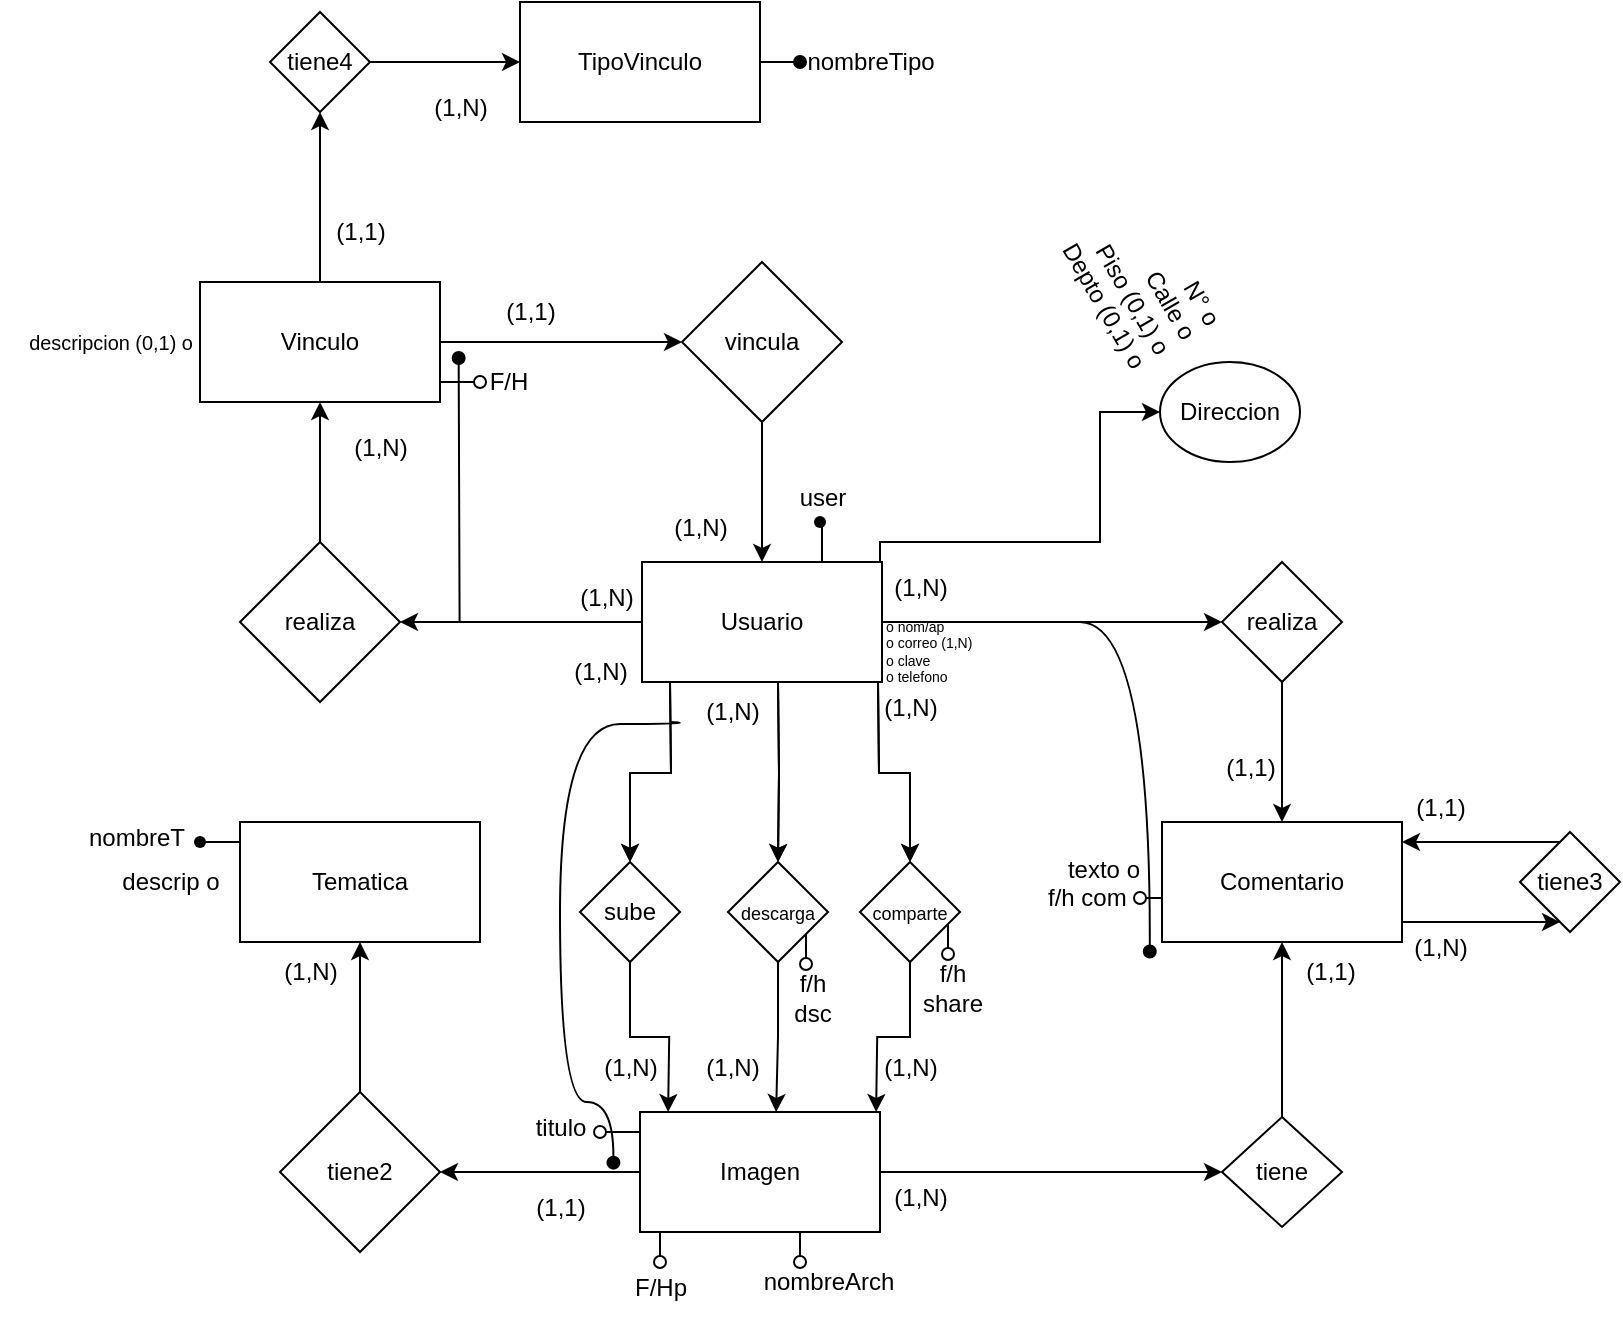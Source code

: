 <mxfile version="24.7.17">
  <diagram name="Página-1" id="9ZottxFkVf4k_-NcHgbM">
    <mxGraphModel dx="352" dy="213" grid="1" gridSize="10" guides="1" tooltips="1" connect="1" arrows="1" fold="1" page="1" pageScale="1" pageWidth="827" pageHeight="1169" math="0" shadow="0">
      <root>
        <mxCell id="0" />
        <mxCell id="1" parent="0" />
        <mxCell id="UIj2MaULoUiLmwatY3r4-3" value="" style="edgeStyle=orthogonalEdgeStyle;rounded=0;orthogonalLoop=1;jettySize=auto;html=1;" edge="1" parent="1" target="UIj2MaULoUiLmwatY3r4-2">
          <mxGeometry relative="1" as="geometry">
            <mxPoint x="335" y="380" as="sourcePoint" />
          </mxGeometry>
        </mxCell>
        <mxCell id="UIj2MaULoUiLmwatY3r4-7" value="" style="edgeStyle=orthogonalEdgeStyle;rounded=0;orthogonalLoop=1;jettySize=auto;html=1;" edge="1" parent="1" target="UIj2MaULoUiLmwatY3r4-2">
          <mxGeometry relative="1" as="geometry">
            <mxPoint x="335" y="380" as="sourcePoint" />
          </mxGeometry>
        </mxCell>
        <mxCell id="UIj2MaULoUiLmwatY3r4-9" value="" style="edgeStyle=orthogonalEdgeStyle;rounded=0;orthogonalLoop=1;jettySize=auto;html=1;" edge="1" parent="1" source="UIj2MaULoUiLmwatY3r4-1" target="UIj2MaULoUiLmwatY3r4-8">
          <mxGeometry relative="1" as="geometry" />
        </mxCell>
        <mxCell id="UIj2MaULoUiLmwatY3r4-16" value="" style="edgeStyle=orthogonalEdgeStyle;rounded=0;orthogonalLoop=1;jettySize=auto;html=1;" edge="1" parent="1" source="UIj2MaULoUiLmwatY3r4-1" target="UIj2MaULoUiLmwatY3r4-15">
          <mxGeometry relative="1" as="geometry" />
        </mxCell>
        <mxCell id="UIj2MaULoUiLmwatY3r4-57" style="edgeStyle=orthogonalEdgeStyle;rounded=0;orthogonalLoop=1;jettySize=auto;html=1;" edge="1" parent="1" source="UIj2MaULoUiLmwatY3r4-1" target="UIj2MaULoUiLmwatY3r4-55">
          <mxGeometry relative="1" as="geometry">
            <Array as="points">
              <mxPoint x="440" y="310" />
              <mxPoint x="550" y="310" />
              <mxPoint x="550" y="245" />
            </Array>
          </mxGeometry>
        </mxCell>
        <mxCell id="UIj2MaULoUiLmwatY3r4-74" style="edgeStyle=orthogonalEdgeStyle;rounded=0;orthogonalLoop=1;jettySize=auto;html=1;endArrow=oval;endFill=1;" edge="1" parent="1" source="UIj2MaULoUiLmwatY3r4-1">
          <mxGeometry relative="1" as="geometry">
            <mxPoint x="229.333" y="218" as="targetPoint" />
          </mxGeometry>
        </mxCell>
        <mxCell id="UIj2MaULoUiLmwatY3r4-1" value="Usuario" style="rounded=0;whiteSpace=wrap;html=1;" vertex="1" parent="1">
          <mxGeometry x="321" y="320" width="120" height="60" as="geometry" />
        </mxCell>
        <mxCell id="UIj2MaULoUiLmwatY3r4-5" value="" style="edgeStyle=orthogonalEdgeStyle;rounded=0;orthogonalLoop=1;jettySize=auto;html=1;" edge="1" parent="1" source="UIj2MaULoUiLmwatY3r4-2">
          <mxGeometry relative="1" as="geometry">
            <mxPoint x="334.059" y="595" as="targetPoint" />
          </mxGeometry>
        </mxCell>
        <mxCell id="UIj2MaULoUiLmwatY3r4-2" value="sube" style="rhombus;whiteSpace=wrap;html=1;rounded=0;" vertex="1" parent="1">
          <mxGeometry x="290" y="470" width="50" height="50" as="geometry" />
        </mxCell>
        <mxCell id="UIj2MaULoUiLmwatY3r4-13" value="" style="edgeStyle=orthogonalEdgeStyle;rounded=0;orthogonalLoop=1;jettySize=auto;html=1;" edge="1" parent="1" source="UIj2MaULoUiLmwatY3r4-4" target="UIj2MaULoUiLmwatY3r4-12">
          <mxGeometry relative="1" as="geometry" />
        </mxCell>
        <mxCell id="UIj2MaULoUiLmwatY3r4-23" value="" style="edgeStyle=orthogonalEdgeStyle;rounded=0;orthogonalLoop=1;jettySize=auto;html=1;" edge="1" parent="1" source="UIj2MaULoUiLmwatY3r4-4" target="UIj2MaULoUiLmwatY3r4-22">
          <mxGeometry relative="1" as="geometry" />
        </mxCell>
        <mxCell id="UIj2MaULoUiLmwatY3r4-75" style="edgeStyle=orthogonalEdgeStyle;rounded=0;orthogonalLoop=1;jettySize=auto;html=1;endArrow=oval;endFill=0;" edge="1" parent="1">
          <mxGeometry relative="1" as="geometry">
            <mxPoint x="330" y="670" as="targetPoint" />
            <mxPoint x="330" y="655" as="sourcePoint" />
            <Array as="points">
              <mxPoint x="330" y="670" />
            </Array>
          </mxGeometry>
        </mxCell>
        <mxCell id="UIj2MaULoUiLmwatY3r4-4" value="Imagen" style="whiteSpace=wrap;html=1;rounded=0;" vertex="1" parent="1">
          <mxGeometry x="320" y="595" width="120" height="60" as="geometry" />
        </mxCell>
        <mxCell id="UIj2MaULoUiLmwatY3r4-11" value="" style="edgeStyle=orthogonalEdgeStyle;rounded=0;orthogonalLoop=1;jettySize=auto;html=1;" edge="1" parent="1" source="UIj2MaULoUiLmwatY3r4-8" target="UIj2MaULoUiLmwatY3r4-10">
          <mxGeometry relative="1" as="geometry" />
        </mxCell>
        <mxCell id="UIj2MaULoUiLmwatY3r4-8" value="realiza" style="rhombus;whiteSpace=wrap;html=1;rounded=0;" vertex="1" parent="1">
          <mxGeometry x="611" y="320" width="60" height="60" as="geometry" />
        </mxCell>
        <mxCell id="UIj2MaULoUiLmwatY3r4-35" value="" style="edgeStyle=orthogonalEdgeStyle;rounded=0;orthogonalLoop=1;jettySize=auto;html=1;" edge="1" parent="1" source="UIj2MaULoUiLmwatY3r4-10" target="UIj2MaULoUiLmwatY3r4-34">
          <mxGeometry relative="1" as="geometry">
            <Array as="points">
              <mxPoint x="730" y="500" />
              <mxPoint x="730" y="500" />
            </Array>
          </mxGeometry>
        </mxCell>
        <mxCell id="UIj2MaULoUiLmwatY3r4-10" value="Comentario" style="whiteSpace=wrap;html=1;rounded=0;" vertex="1" parent="1">
          <mxGeometry x="581" y="450" width="120" height="60" as="geometry" />
        </mxCell>
        <mxCell id="UIj2MaULoUiLmwatY3r4-14" style="edgeStyle=orthogonalEdgeStyle;rounded=0;orthogonalLoop=1;jettySize=auto;html=1;" edge="1" parent="1" source="UIj2MaULoUiLmwatY3r4-12" target="UIj2MaULoUiLmwatY3r4-10">
          <mxGeometry relative="1" as="geometry" />
        </mxCell>
        <mxCell id="UIj2MaULoUiLmwatY3r4-12" value="tiene" style="rhombus;whiteSpace=wrap;html=1;rounded=0;" vertex="1" parent="1">
          <mxGeometry x="611" y="597.5" width="60" height="55" as="geometry" />
        </mxCell>
        <mxCell id="UIj2MaULoUiLmwatY3r4-18" value="" style="edgeStyle=orthogonalEdgeStyle;rounded=0;orthogonalLoop=1;jettySize=auto;html=1;" edge="1" parent="1" source="UIj2MaULoUiLmwatY3r4-15" target="UIj2MaULoUiLmwatY3r4-17">
          <mxGeometry relative="1" as="geometry" />
        </mxCell>
        <mxCell id="UIj2MaULoUiLmwatY3r4-15" value="realiza" style="rhombus;whiteSpace=wrap;html=1;rounded=0;" vertex="1" parent="1">
          <mxGeometry x="120" y="310" width="80" height="80" as="geometry" />
        </mxCell>
        <mxCell id="UIj2MaULoUiLmwatY3r4-20" value="" style="edgeStyle=orthogonalEdgeStyle;rounded=0;orthogonalLoop=1;jettySize=auto;html=1;" edge="1" parent="1" source="UIj2MaULoUiLmwatY3r4-17" target="UIj2MaULoUiLmwatY3r4-19">
          <mxGeometry relative="1" as="geometry" />
        </mxCell>
        <mxCell id="UIj2MaULoUiLmwatY3r4-63" value="" style="edgeStyle=orthogonalEdgeStyle;rounded=0;orthogonalLoop=1;jettySize=auto;html=1;" edge="1" parent="1" source="UIj2MaULoUiLmwatY3r4-17" target="UIj2MaULoUiLmwatY3r4-62">
          <mxGeometry relative="1" as="geometry" />
        </mxCell>
        <mxCell id="UIj2MaULoUiLmwatY3r4-17" value="Vinculo" style="whiteSpace=wrap;html=1;rounded=0;" vertex="1" parent="1">
          <mxGeometry x="100" y="180" width="120" height="60" as="geometry" />
        </mxCell>
        <mxCell id="UIj2MaULoUiLmwatY3r4-21" style="edgeStyle=orthogonalEdgeStyle;rounded=0;orthogonalLoop=1;jettySize=auto;html=1;" edge="1" parent="1" source="UIj2MaULoUiLmwatY3r4-19" target="UIj2MaULoUiLmwatY3r4-1">
          <mxGeometry relative="1" as="geometry" />
        </mxCell>
        <mxCell id="UIj2MaULoUiLmwatY3r4-19" value="vincula" style="rhombus;whiteSpace=wrap;html=1;rounded=0;" vertex="1" parent="1">
          <mxGeometry x="341" y="170" width="80" height="80" as="geometry" />
        </mxCell>
        <mxCell id="UIj2MaULoUiLmwatY3r4-25" value="" style="edgeStyle=orthogonalEdgeStyle;rounded=0;orthogonalLoop=1;jettySize=auto;html=1;" edge="1" parent="1" source="UIj2MaULoUiLmwatY3r4-22" target="UIj2MaULoUiLmwatY3r4-24">
          <mxGeometry relative="1" as="geometry" />
        </mxCell>
        <mxCell id="UIj2MaULoUiLmwatY3r4-22" value="tiene2" style="rhombus;whiteSpace=wrap;html=1;rounded=0;" vertex="1" parent="1">
          <mxGeometry x="140" y="585" width="80" height="80" as="geometry" />
        </mxCell>
        <mxCell id="UIj2MaULoUiLmwatY3r4-24" value="Tematica" style="whiteSpace=wrap;html=1;rounded=0;" vertex="1" parent="1">
          <mxGeometry x="120" y="450" width="120" height="60" as="geometry" />
        </mxCell>
        <mxCell id="UIj2MaULoUiLmwatY3r4-26" value="" style="edgeStyle=orthogonalEdgeStyle;rounded=0;orthogonalLoop=1;jettySize=auto;html=1;" edge="1" parent="1" target="UIj2MaULoUiLmwatY3r4-29">
          <mxGeometry relative="1" as="geometry">
            <mxPoint x="389" y="380" as="sourcePoint" />
          </mxGeometry>
        </mxCell>
        <mxCell id="UIj2MaULoUiLmwatY3r4-27" value="" style="edgeStyle=orthogonalEdgeStyle;rounded=0;orthogonalLoop=1;jettySize=auto;html=1;" edge="1" parent="1" target="UIj2MaULoUiLmwatY3r4-29">
          <mxGeometry relative="1" as="geometry">
            <mxPoint x="389" y="380" as="sourcePoint" />
          </mxGeometry>
        </mxCell>
        <mxCell id="UIj2MaULoUiLmwatY3r4-28" value="" style="edgeStyle=orthogonalEdgeStyle;rounded=0;orthogonalLoop=1;jettySize=auto;html=1;" edge="1" parent="1" source="UIj2MaULoUiLmwatY3r4-29">
          <mxGeometry relative="1" as="geometry">
            <mxPoint x="388.059" y="595" as="targetPoint" />
          </mxGeometry>
        </mxCell>
        <mxCell id="UIj2MaULoUiLmwatY3r4-29" value="&lt;font style=&quot;font-size: 9px;&quot;&gt;descarga&lt;/font&gt;" style="rhombus;whiteSpace=wrap;html=1;rounded=0;" vertex="1" parent="1">
          <mxGeometry x="364" y="470" width="50" height="50" as="geometry" />
        </mxCell>
        <mxCell id="UIj2MaULoUiLmwatY3r4-30" value="" style="edgeStyle=orthogonalEdgeStyle;rounded=0;orthogonalLoop=1;jettySize=auto;html=1;" edge="1" parent="1" target="UIj2MaULoUiLmwatY3r4-33">
          <mxGeometry relative="1" as="geometry">
            <mxPoint x="439" y="380" as="sourcePoint" />
          </mxGeometry>
        </mxCell>
        <mxCell id="UIj2MaULoUiLmwatY3r4-31" value="" style="edgeStyle=orthogonalEdgeStyle;rounded=0;orthogonalLoop=1;jettySize=auto;html=1;" edge="1" parent="1" target="UIj2MaULoUiLmwatY3r4-33">
          <mxGeometry relative="1" as="geometry">
            <mxPoint x="439" y="380" as="sourcePoint" />
          </mxGeometry>
        </mxCell>
        <mxCell id="UIj2MaULoUiLmwatY3r4-32" value="" style="edgeStyle=orthogonalEdgeStyle;rounded=0;orthogonalLoop=1;jettySize=auto;html=1;" edge="1" parent="1" source="UIj2MaULoUiLmwatY3r4-33">
          <mxGeometry relative="1" as="geometry">
            <mxPoint x="438.059" y="595" as="targetPoint" />
          </mxGeometry>
        </mxCell>
        <mxCell id="UIj2MaULoUiLmwatY3r4-33" value="&lt;font style=&quot;font-size: 9px;&quot;&gt;comparte&lt;/font&gt;" style="rhombus;whiteSpace=wrap;html=1;rounded=0;" vertex="1" parent="1">
          <mxGeometry x="430" y="470" width="50" height="50" as="geometry" />
        </mxCell>
        <mxCell id="UIj2MaULoUiLmwatY3r4-34" value="tiene3" style="rhombus;whiteSpace=wrap;html=1;rounded=0;" vertex="1" parent="1">
          <mxGeometry x="760" y="455" width="50" height="50" as="geometry" />
        </mxCell>
        <mxCell id="UIj2MaULoUiLmwatY3r4-36" value="" style="edgeStyle=orthogonalEdgeStyle;rounded=0;orthogonalLoop=1;jettySize=auto;html=1;endArrow=none;endFill=0;startArrow=classic;startFill=1;" edge="1" parent="1">
          <mxGeometry relative="1" as="geometry">
            <mxPoint x="701" y="460" as="sourcePoint" />
            <mxPoint x="780" y="460" as="targetPoint" />
            <Array as="points">
              <mxPoint x="730" y="460" />
              <mxPoint x="730" y="460" />
            </Array>
          </mxGeometry>
        </mxCell>
        <mxCell id="UIj2MaULoUiLmwatY3r4-37" value="(1,N)" style="text;html=1;align=center;verticalAlign=middle;resizable=0;points=[];autosize=1;strokeColor=none;fillColor=none;" vertex="1" parent="1">
          <mxGeometry x="278" y="323" width="50" height="30" as="geometry" />
        </mxCell>
        <mxCell id="UIj2MaULoUiLmwatY3r4-38" value="(1,N)" style="text;html=1;align=center;verticalAlign=middle;resizable=0;points=[];autosize=1;strokeColor=none;fillColor=none;" vertex="1" parent="1">
          <mxGeometry x="165" y="248" width="50" height="30" as="geometry" />
        </mxCell>
        <mxCell id="UIj2MaULoUiLmwatY3r4-39" value="(1,1)" style="text;html=1;align=center;verticalAlign=middle;resizable=0;points=[];autosize=1;strokeColor=none;fillColor=none;" vertex="1" parent="1">
          <mxGeometry x="240" y="180" width="50" height="30" as="geometry" />
        </mxCell>
        <mxCell id="UIj2MaULoUiLmwatY3r4-40" value="(1,N)" style="text;html=1;align=center;verticalAlign=middle;resizable=0;points=[];autosize=1;strokeColor=none;fillColor=none;" vertex="1" parent="1">
          <mxGeometry x="325" y="288" width="50" height="30" as="geometry" />
        </mxCell>
        <mxCell id="UIj2MaULoUiLmwatY3r4-95" style="edgeStyle=orthogonalEdgeStyle;rounded=0;orthogonalLoop=1;jettySize=auto;html=1;curved=1;endArrow=oval;endFill=1;" edge="1" parent="1">
          <mxGeometry relative="1" as="geometry">
            <mxPoint x="306.714" y="620.333" as="targetPoint" />
            <mxPoint x="335" y="400" as="sourcePoint" />
            <Array as="points">
              <mxPoint x="340" y="400" />
              <mxPoint x="280" y="401" />
              <mxPoint x="280" y="590" />
              <mxPoint x="307" y="590" />
            </Array>
          </mxGeometry>
        </mxCell>
        <mxCell id="UIj2MaULoUiLmwatY3r4-41" value="(1,N)" style="text;html=1;align=center;verticalAlign=middle;resizable=0;points=[];autosize=1;strokeColor=none;fillColor=none;" vertex="1" parent="1">
          <mxGeometry x="275" y="360" width="50" height="30" as="geometry" />
        </mxCell>
        <mxCell id="UIj2MaULoUiLmwatY3r4-42" value="(1,N)" style="text;html=1;align=center;verticalAlign=middle;resizable=0;points=[];autosize=1;strokeColor=none;fillColor=none;" vertex="1" parent="1">
          <mxGeometry x="341" y="380" width="50" height="30" as="geometry" />
        </mxCell>
        <mxCell id="UIj2MaULoUiLmwatY3r4-43" value="(1,N)" style="text;html=1;align=center;verticalAlign=middle;resizable=0;points=[];autosize=1;strokeColor=none;fillColor=none;" vertex="1" parent="1">
          <mxGeometry x="430" y="378" width="50" height="30" as="geometry" />
        </mxCell>
        <mxCell id="UIj2MaULoUiLmwatY3r4-44" value="(1,N)" style="text;html=1;align=center;verticalAlign=middle;resizable=0;points=[];autosize=1;strokeColor=none;fillColor=none;" vertex="1" parent="1">
          <mxGeometry x="290" y="558" width="50" height="30" as="geometry" />
        </mxCell>
        <mxCell id="UIj2MaULoUiLmwatY3r4-45" value="(1,N)" style="text;html=1;align=center;verticalAlign=middle;resizable=0;points=[];autosize=1;strokeColor=none;fillColor=none;" vertex="1" parent="1">
          <mxGeometry x="341" y="558" width="50" height="30" as="geometry" />
        </mxCell>
        <mxCell id="UIj2MaULoUiLmwatY3r4-46" value="(1,N)" style="text;html=1;align=center;verticalAlign=middle;resizable=0;points=[];autosize=1;strokeColor=none;fillColor=none;" vertex="1" parent="1">
          <mxGeometry x="430" y="558" width="50" height="30" as="geometry" />
        </mxCell>
        <mxCell id="UIj2MaULoUiLmwatY3r4-47" value="(1,N)" style="text;html=1;align=center;verticalAlign=middle;resizable=0;points=[];autosize=1;strokeColor=none;fillColor=none;" vertex="1" parent="1">
          <mxGeometry x="435" y="318" width="50" height="30" as="geometry" />
        </mxCell>
        <mxCell id="UIj2MaULoUiLmwatY3r4-48" value="(1,1)" style="text;html=1;align=center;verticalAlign=middle;resizable=0;points=[];autosize=1;strokeColor=none;fillColor=none;" vertex="1" parent="1">
          <mxGeometry x="600" y="408" width="50" height="30" as="geometry" />
        </mxCell>
        <mxCell id="UIj2MaULoUiLmwatY3r4-49" value="(1,N)" style="text;html=1;align=center;verticalAlign=middle;resizable=0;points=[];autosize=1;strokeColor=none;fillColor=none;" vertex="1" parent="1">
          <mxGeometry x="695" y="498" width="50" height="30" as="geometry" />
        </mxCell>
        <mxCell id="UIj2MaULoUiLmwatY3r4-50" value="(1,1)" style="text;html=1;align=center;verticalAlign=middle;resizable=0;points=[];autosize=1;strokeColor=none;fillColor=none;" vertex="1" parent="1">
          <mxGeometry x="695" y="428" width="50" height="30" as="geometry" />
        </mxCell>
        <mxCell id="UIj2MaULoUiLmwatY3r4-51" value="(1,N)" style="text;html=1;align=center;verticalAlign=middle;resizable=0;points=[];autosize=1;strokeColor=none;fillColor=none;" vertex="1" parent="1">
          <mxGeometry x="435" y="622.5" width="50" height="30" as="geometry" />
        </mxCell>
        <mxCell id="UIj2MaULoUiLmwatY3r4-52" value="(1,1)" style="text;html=1;align=center;verticalAlign=middle;resizable=0;points=[];autosize=1;strokeColor=none;fillColor=none;" vertex="1" parent="1">
          <mxGeometry x="640" y="510" width="50" height="30" as="geometry" />
        </mxCell>
        <mxCell id="UIj2MaULoUiLmwatY3r4-53" value="(1,1)" style="text;html=1;align=center;verticalAlign=middle;resizable=0;points=[];autosize=1;strokeColor=none;fillColor=none;" vertex="1" parent="1">
          <mxGeometry x="255" y="628" width="50" height="30" as="geometry" />
        </mxCell>
        <mxCell id="UIj2MaULoUiLmwatY3r4-54" value="(1,N)" style="text;html=1;align=center;verticalAlign=middle;resizable=0;points=[];autosize=1;strokeColor=none;fillColor=none;" vertex="1" parent="1">
          <mxGeometry x="130" y="510" width="50" height="30" as="geometry" />
        </mxCell>
        <mxCell id="UIj2MaULoUiLmwatY3r4-55" value="Direccion" style="ellipse;whiteSpace=wrap;html=1;" vertex="1" parent="1">
          <mxGeometry x="580" y="220" width="70" height="50" as="geometry" />
        </mxCell>
        <mxCell id="UIj2MaULoUiLmwatY3r4-56" value="N° o&lt;div&gt;Calle o&lt;/div&gt;&lt;div&gt;Piso (0,1) o&lt;/div&gt;&lt;div&gt;Depto (0,1) o&lt;/div&gt;" style="text;html=1;align=right;verticalAlign=middle;resizable=0;points=[];autosize=1;strokeColor=none;fillColor=none;rotation=60;" vertex="1" parent="1">
          <mxGeometry x="521" y="138" width="90" height="70" as="geometry" />
        </mxCell>
        <mxCell id="UIj2MaULoUiLmwatY3r4-58" value="" style="shape=waypoint;sketch=0;size=6;pointerEvents=1;points=[];fillColor=none;resizable=0;rotatable=0;perimeter=centerPerimeter;snapToPoint=1;" vertex="1" parent="1">
          <mxGeometry x="400" y="290" width="20" height="20" as="geometry" />
        </mxCell>
        <mxCell id="UIj2MaULoUiLmwatY3r4-59" style="edgeStyle=orthogonalEdgeStyle;rounded=0;orthogonalLoop=1;jettySize=auto;html=1;entryX=0.75;entryY=0;entryDx=0;entryDy=0;endArrow=none;endFill=0;" edge="1" source="UIj2MaULoUiLmwatY3r4-58" parent="1" target="UIj2MaULoUiLmwatY3r4-1">
          <mxGeometry relative="1" as="geometry">
            <mxPoint x="430" y="299" as="targetPoint" />
          </mxGeometry>
        </mxCell>
        <mxCell id="UIj2MaULoUiLmwatY3r4-60" value="user" style="text;html=1;align=center;verticalAlign=middle;resizable=0;points=[];autosize=1;strokeColor=none;fillColor=none;" vertex="1" parent="1">
          <mxGeometry x="386" y="273" width="50" height="30" as="geometry" />
        </mxCell>
        <mxCell id="UIj2MaULoUiLmwatY3r4-90" style="edgeStyle=orthogonalEdgeStyle;rounded=0;orthogonalLoop=1;jettySize=auto;html=1;endArrow=oval;endFill=1;curved=1;" edge="1" parent="1">
          <mxGeometry relative="1" as="geometry">
            <mxPoint x="574.889" y="514.778" as="targetPoint" />
            <mxPoint x="540" y="350" as="sourcePoint" />
          </mxGeometry>
        </mxCell>
        <mxCell id="UIj2MaULoUiLmwatY3r4-61" value="&lt;h5 style=&quot;font-size: 7px;&quot;&gt;&lt;span style=&quot;font-weight: normal;&quot;&gt;o nom/ap&lt;br&gt;o correo (1,N)&lt;br&gt;o clave&lt;br&gt;o telefono&lt;/span&gt;&lt;/h5&gt;" style="text;html=1;align=left;verticalAlign=middle;resizable=0;points=[];autosize=1;strokeColor=none;fillColor=none;" vertex="1" parent="1">
          <mxGeometry x="441" y="330" width="70" height="70" as="geometry" />
        </mxCell>
        <mxCell id="UIj2MaULoUiLmwatY3r4-65" value="" style="edgeStyle=orthogonalEdgeStyle;rounded=0;orthogonalLoop=1;jettySize=auto;html=1;" edge="1" parent="1" source="UIj2MaULoUiLmwatY3r4-62" target="UIj2MaULoUiLmwatY3r4-64">
          <mxGeometry relative="1" as="geometry" />
        </mxCell>
        <mxCell id="UIj2MaULoUiLmwatY3r4-62" value="tiene4" style="rhombus;whiteSpace=wrap;html=1;rounded=0;" vertex="1" parent="1">
          <mxGeometry x="135" y="45" width="50" height="50" as="geometry" />
        </mxCell>
        <mxCell id="UIj2MaULoUiLmwatY3r4-66" style="edgeStyle=orthogonalEdgeStyle;rounded=0;orthogonalLoop=1;jettySize=auto;html=1;endArrow=oval;endFill=1;" edge="1" parent="1" source="UIj2MaULoUiLmwatY3r4-64">
          <mxGeometry relative="1" as="geometry">
            <mxPoint x="400" y="70" as="targetPoint" />
          </mxGeometry>
        </mxCell>
        <mxCell id="UIj2MaULoUiLmwatY3r4-64" value="TipoVinculo" style="whiteSpace=wrap;html=1;rounded=0;" vertex="1" parent="1">
          <mxGeometry x="260" y="40" width="120" height="60" as="geometry" />
        </mxCell>
        <mxCell id="UIj2MaULoUiLmwatY3r4-67" value="nombreTipo" style="text;html=1;align=center;verticalAlign=middle;resizable=0;points=[];autosize=1;strokeColor=none;fillColor=none;" vertex="1" parent="1">
          <mxGeometry x="390" y="55" width="90" height="30" as="geometry" />
        </mxCell>
        <mxCell id="UIj2MaULoUiLmwatY3r4-68" value="(1,1)" style="text;html=1;align=center;verticalAlign=middle;resizable=0;points=[];autosize=1;strokeColor=none;fillColor=none;" vertex="1" parent="1">
          <mxGeometry x="155" y="140" width="50" height="30" as="geometry" />
        </mxCell>
        <mxCell id="UIj2MaULoUiLmwatY3r4-69" value="(1,N)" style="text;html=1;align=center;verticalAlign=middle;resizable=0;points=[];autosize=1;strokeColor=none;fillColor=none;" vertex="1" parent="1">
          <mxGeometry x="205" y="78" width="50" height="30" as="geometry" />
        </mxCell>
        <mxCell id="UIj2MaULoUiLmwatY3r4-71" style="edgeStyle=orthogonalEdgeStyle;rounded=0;orthogonalLoop=1;jettySize=auto;html=1;entryX=0.217;entryY=0.9;entryDx=0;entryDy=0;entryPerimeter=0;endArrow=oval;endFill=0;" edge="1" parent="1">
          <mxGeometry relative="1" as="geometry">
            <mxPoint x="220" y="230" as="sourcePoint" />
            <Array as="points">
              <mxPoint x="230" y="230" />
              <mxPoint x="230" y="230" />
            </Array>
            <mxPoint x="240" y="230.0" as="targetPoint" />
          </mxGeometry>
        </mxCell>
        <mxCell id="UIj2MaULoUiLmwatY3r4-72" value="F/H" style="text;html=1;align=center;verticalAlign=middle;resizable=0;points=[];autosize=1;strokeColor=none;fillColor=none;" vertex="1" parent="1">
          <mxGeometry x="234" y="215" width="40" height="30" as="geometry" />
        </mxCell>
        <mxCell id="UIj2MaULoUiLmwatY3r4-73" value="&lt;h5&gt;&lt;span style=&quot;font-weight: normal;&quot;&gt;descripcion (0,1) o&lt;/span&gt;&lt;/h5&gt;" style="text;html=1;align=center;verticalAlign=middle;resizable=0;points=[];autosize=1;strokeColor=none;fillColor=none;" vertex="1" parent="1">
          <mxGeometry y="180" width="110" height="60" as="geometry" />
        </mxCell>
        <mxCell id="UIj2MaULoUiLmwatY3r4-76" value="F/Hp" style="text;html=1;align=center;verticalAlign=middle;resizable=0;points=[];autosize=1;strokeColor=none;fillColor=none;" vertex="1" parent="1">
          <mxGeometry x="305" y="668" width="50" height="30" as="geometry" />
        </mxCell>
        <mxCell id="UIj2MaULoUiLmwatY3r4-78" value="titulo" style="text;html=1;align=center;verticalAlign=middle;resizable=0;points=[];autosize=1;strokeColor=none;fillColor=none;" vertex="1" parent="1">
          <mxGeometry x="255" y="588" width="50" height="30" as="geometry" />
        </mxCell>
        <mxCell id="UIj2MaULoUiLmwatY3r4-79" style="edgeStyle=orthogonalEdgeStyle;rounded=0;orthogonalLoop=1;jettySize=auto;html=1;endArrow=oval;endFill=0;" edge="1" parent="1">
          <mxGeometry relative="1" as="geometry">
            <mxPoint x="400" y="670" as="targetPoint" />
            <mxPoint x="400" y="655" as="sourcePoint" />
            <Array as="points">
              <mxPoint x="400" y="670" />
            </Array>
          </mxGeometry>
        </mxCell>
        <mxCell id="UIj2MaULoUiLmwatY3r4-80" value="nombreArch" style="text;html=1;align=center;verticalAlign=middle;resizable=0;points=[];autosize=1;strokeColor=none;fillColor=none;" vertex="1" parent="1">
          <mxGeometry x="369" y="665" width="90" height="30" as="geometry" />
        </mxCell>
        <mxCell id="UIj2MaULoUiLmwatY3r4-81" value="" style="shape=waypoint;sketch=0;size=6;pointerEvents=1;points=[];fillColor=none;resizable=0;rotatable=0;perimeter=centerPerimeter;snapToPoint=1;" vertex="1" parent="1">
          <mxGeometry x="90" y="450" width="20" height="20" as="geometry" />
        </mxCell>
        <mxCell id="UIj2MaULoUiLmwatY3r4-82" style="edgeStyle=orthogonalEdgeStyle;rounded=0;orthogonalLoop=1;jettySize=auto;html=1;entryX=0;entryY=0.323;entryDx=0;entryDy=0;entryPerimeter=0;endArrow=none;endFill=0;" edge="1" source="UIj2MaULoUiLmwatY3r4-81" parent="1">
          <mxGeometry relative="1" as="geometry">
            <mxPoint x="120" y="459" as="targetPoint" />
          </mxGeometry>
        </mxCell>
        <mxCell id="UIj2MaULoUiLmwatY3r4-83" value="nombreT" style="text;html=1;align=center;verticalAlign=middle;resizable=0;points=[];autosize=1;strokeColor=none;fillColor=none;" vertex="1" parent="1">
          <mxGeometry x="33" y="443" width="70" height="30" as="geometry" />
        </mxCell>
        <mxCell id="UIj2MaULoUiLmwatY3r4-84" value="descrip o" style="text;html=1;align=center;verticalAlign=middle;resizable=0;points=[];autosize=1;strokeColor=none;fillColor=none;" vertex="1" parent="1">
          <mxGeometry x="50" y="465" width="70" height="30" as="geometry" />
        </mxCell>
        <mxCell id="UIj2MaULoUiLmwatY3r4-85" style="edgeStyle=orthogonalEdgeStyle;rounded=0;orthogonalLoop=1;jettySize=auto;html=1;endArrow=oval;endFill=0;" edge="1" parent="1">
          <mxGeometry relative="1" as="geometry">
            <mxPoint x="403" y="521" as="targetPoint" />
            <mxPoint x="403" y="506" as="sourcePoint" />
            <Array as="points">
              <mxPoint x="403" y="521" />
            </Array>
          </mxGeometry>
        </mxCell>
        <mxCell id="UIj2MaULoUiLmwatY3r4-86" value="f/h&lt;div&gt;dsc&lt;/div&gt;" style="text;html=1;align=center;verticalAlign=middle;resizable=0;points=[];autosize=1;strokeColor=none;fillColor=none;" vertex="1" parent="1">
          <mxGeometry x="386" y="518" width="40" height="40" as="geometry" />
        </mxCell>
        <mxCell id="UIj2MaULoUiLmwatY3r4-87" style="edgeStyle=orthogonalEdgeStyle;rounded=0;orthogonalLoop=1;jettySize=auto;html=1;endArrow=oval;endFill=0;" edge="1" parent="1">
          <mxGeometry relative="1" as="geometry">
            <mxPoint x="474" y="516" as="targetPoint" />
            <mxPoint x="474" y="501" as="sourcePoint" />
            <Array as="points">
              <mxPoint x="474" y="516" />
            </Array>
          </mxGeometry>
        </mxCell>
        <mxCell id="UIj2MaULoUiLmwatY3r4-88" value="f/h&lt;div&gt;share&lt;/div&gt;" style="text;html=1;align=center;verticalAlign=middle;resizable=0;points=[];autosize=1;strokeColor=none;fillColor=none;" vertex="1" parent="1">
          <mxGeometry x="451" y="513" width="50" height="40" as="geometry" />
        </mxCell>
        <mxCell id="UIj2MaULoUiLmwatY3r4-89" value="texto o&lt;div&gt;f/h com&amp;nbsp;&amp;nbsp;&lt;/div&gt;&lt;div&gt;&lt;br&gt;&lt;/div&gt;" style="text;html=1;align=right;verticalAlign=middle;resizable=0;points=[];autosize=1;strokeColor=none;fillColor=none;" vertex="1" parent="1">
          <mxGeometry x="501" y="458" width="70" height="60" as="geometry" />
        </mxCell>
        <mxCell id="UIj2MaULoUiLmwatY3r4-92" style="edgeStyle=orthogonalEdgeStyle;rounded=0;orthogonalLoop=1;jettySize=auto;html=1;endArrow=none;endFill=0;startArrow=oval;startFill=0;" edge="1" parent="1">
          <mxGeometry relative="1" as="geometry">
            <mxPoint x="581" y="488" as="targetPoint" />
            <mxPoint x="570" y="488" as="sourcePoint" />
          </mxGeometry>
        </mxCell>
        <mxCell id="UIj2MaULoUiLmwatY3r4-94" style="edgeStyle=orthogonalEdgeStyle;rounded=0;orthogonalLoop=1;jettySize=auto;html=1;entryX=0;entryY=0.323;entryDx=0;entryDy=0;entryPerimeter=0;endArrow=none;endFill=0;strokeColor=default;startArrow=oval;startFill=0;" edge="1" parent="1">
          <mxGeometry relative="1" as="geometry">
            <mxPoint x="320" y="604" as="targetPoint" />
            <mxPoint x="300" y="605" as="sourcePoint" />
          </mxGeometry>
        </mxCell>
      </root>
    </mxGraphModel>
  </diagram>
</mxfile>
